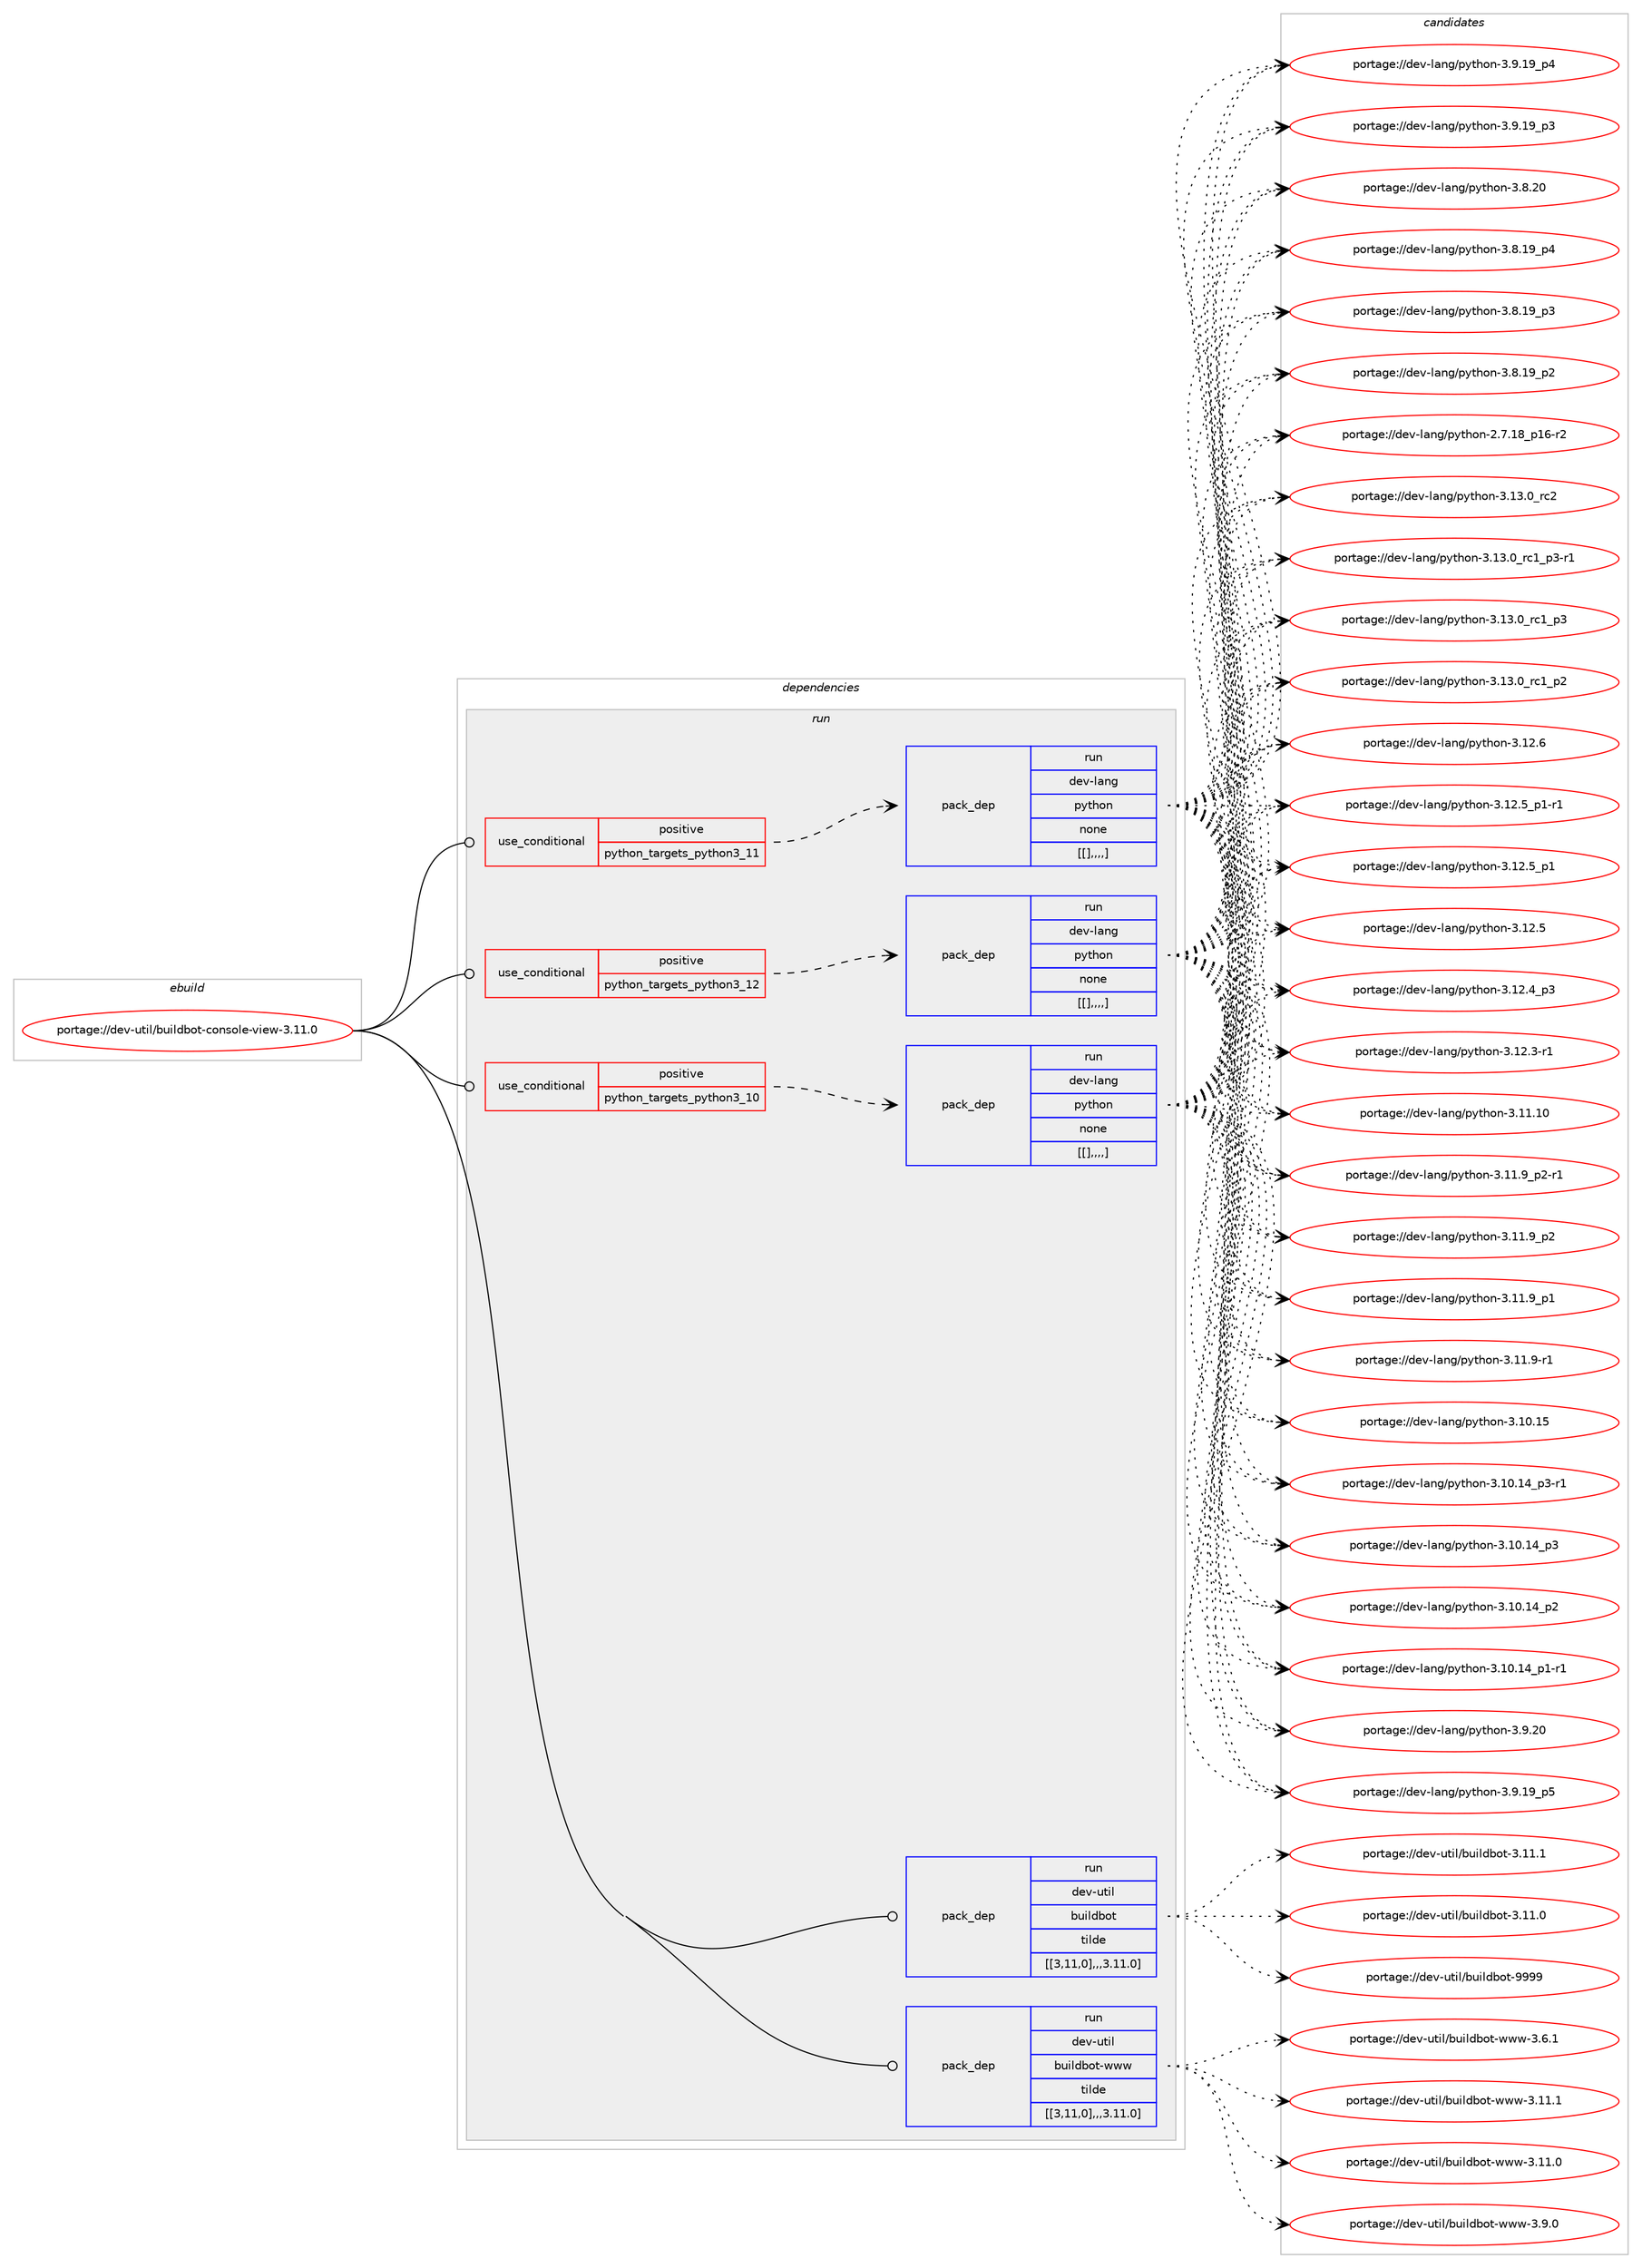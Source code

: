 digraph prolog {

# *************
# Graph options
# *************

newrank=true;
concentrate=true;
compound=true;
graph [rankdir=LR,fontname=Helvetica,fontsize=10,ranksep=1.5];#, ranksep=2.5, nodesep=0.2];
edge  [arrowhead=vee];
node  [fontname=Helvetica,fontsize=10];

# **********
# The ebuild
# **********

subgraph cluster_leftcol {
color=gray;
label=<<i>ebuild</i>>;
id [label="portage://dev-util/buildbot-console-view-3.11.0", color=red, width=4, href="../dev-util/buildbot-console-view-3.11.0.svg"];
}

# ****************
# The dependencies
# ****************

subgraph cluster_midcol {
color=gray;
label=<<i>dependencies</i>>;
subgraph cluster_compile {
fillcolor="#eeeeee";
style=filled;
label=<<i>compile</i>>;
}
subgraph cluster_compileandrun {
fillcolor="#eeeeee";
style=filled;
label=<<i>compile and run</i>>;
}
subgraph cluster_run {
fillcolor="#eeeeee";
style=filled;
label=<<i>run</i>>;
subgraph cond61106 {
dependency214837 [label=<<TABLE BORDER="0" CELLBORDER="1" CELLSPACING="0" CELLPADDING="4"><TR><TD ROWSPAN="3" CELLPADDING="10">use_conditional</TD></TR><TR><TD>positive</TD></TR><TR><TD>python_targets_python3_10</TD></TR></TABLE>>, shape=none, color=red];
subgraph pack152338 {
dependency214838 [label=<<TABLE BORDER="0" CELLBORDER="1" CELLSPACING="0" CELLPADDING="4" WIDTH="220"><TR><TD ROWSPAN="6" CELLPADDING="30">pack_dep</TD></TR><TR><TD WIDTH="110">run</TD></TR><TR><TD>dev-lang</TD></TR><TR><TD>python</TD></TR><TR><TD>none</TD></TR><TR><TD>[[],,,,]</TD></TR></TABLE>>, shape=none, color=blue];
}
dependency214837:e -> dependency214838:w [weight=20,style="dashed",arrowhead="vee"];
}
id:e -> dependency214837:w [weight=20,style="solid",arrowhead="odot"];
subgraph cond61107 {
dependency214839 [label=<<TABLE BORDER="0" CELLBORDER="1" CELLSPACING="0" CELLPADDING="4"><TR><TD ROWSPAN="3" CELLPADDING="10">use_conditional</TD></TR><TR><TD>positive</TD></TR><TR><TD>python_targets_python3_11</TD></TR></TABLE>>, shape=none, color=red];
subgraph pack152339 {
dependency214840 [label=<<TABLE BORDER="0" CELLBORDER="1" CELLSPACING="0" CELLPADDING="4" WIDTH="220"><TR><TD ROWSPAN="6" CELLPADDING="30">pack_dep</TD></TR><TR><TD WIDTH="110">run</TD></TR><TR><TD>dev-lang</TD></TR><TR><TD>python</TD></TR><TR><TD>none</TD></TR><TR><TD>[[],,,,]</TD></TR></TABLE>>, shape=none, color=blue];
}
dependency214839:e -> dependency214840:w [weight=20,style="dashed",arrowhead="vee"];
}
id:e -> dependency214839:w [weight=20,style="solid",arrowhead="odot"];
subgraph cond61108 {
dependency214841 [label=<<TABLE BORDER="0" CELLBORDER="1" CELLSPACING="0" CELLPADDING="4"><TR><TD ROWSPAN="3" CELLPADDING="10">use_conditional</TD></TR><TR><TD>positive</TD></TR><TR><TD>python_targets_python3_12</TD></TR></TABLE>>, shape=none, color=red];
subgraph pack152340 {
dependency214842 [label=<<TABLE BORDER="0" CELLBORDER="1" CELLSPACING="0" CELLPADDING="4" WIDTH="220"><TR><TD ROWSPAN="6" CELLPADDING="30">pack_dep</TD></TR><TR><TD WIDTH="110">run</TD></TR><TR><TD>dev-lang</TD></TR><TR><TD>python</TD></TR><TR><TD>none</TD></TR><TR><TD>[[],,,,]</TD></TR></TABLE>>, shape=none, color=blue];
}
dependency214841:e -> dependency214842:w [weight=20,style="dashed",arrowhead="vee"];
}
id:e -> dependency214841:w [weight=20,style="solid",arrowhead="odot"];
subgraph pack152341 {
dependency214843 [label=<<TABLE BORDER="0" CELLBORDER="1" CELLSPACING="0" CELLPADDING="4" WIDTH="220"><TR><TD ROWSPAN="6" CELLPADDING="30">pack_dep</TD></TR><TR><TD WIDTH="110">run</TD></TR><TR><TD>dev-util</TD></TR><TR><TD>buildbot</TD></TR><TR><TD>tilde</TD></TR><TR><TD>[[3,11,0],,,3.11.0]</TD></TR></TABLE>>, shape=none, color=blue];
}
id:e -> dependency214843:w [weight=20,style="solid",arrowhead="odot"];
subgraph pack152342 {
dependency214844 [label=<<TABLE BORDER="0" CELLBORDER="1" CELLSPACING="0" CELLPADDING="4" WIDTH="220"><TR><TD ROWSPAN="6" CELLPADDING="30">pack_dep</TD></TR><TR><TD WIDTH="110">run</TD></TR><TR><TD>dev-util</TD></TR><TR><TD>buildbot-www</TD></TR><TR><TD>tilde</TD></TR><TR><TD>[[3,11,0],,,3.11.0]</TD></TR></TABLE>>, shape=none, color=blue];
}
id:e -> dependency214844:w [weight=20,style="solid",arrowhead="odot"];
}
}

# **************
# The candidates
# **************

subgraph cluster_choices {
rank=same;
color=gray;
label=<<i>candidates</i>>;

subgraph choice152338 {
color=black;
nodesep=1;
choice10010111845108971101034711212111610411111045514649514648951149950 [label="portage://dev-lang/python-3.13.0_rc2", color=red, width=4,href="../dev-lang/python-3.13.0_rc2.svg"];
choice1001011184510897110103471121211161041111104551464951464895114994995112514511449 [label="portage://dev-lang/python-3.13.0_rc1_p3-r1", color=red, width=4,href="../dev-lang/python-3.13.0_rc1_p3-r1.svg"];
choice100101118451089711010347112121116104111110455146495146489511499499511251 [label="portage://dev-lang/python-3.13.0_rc1_p3", color=red, width=4,href="../dev-lang/python-3.13.0_rc1_p3.svg"];
choice100101118451089711010347112121116104111110455146495146489511499499511250 [label="portage://dev-lang/python-3.13.0_rc1_p2", color=red, width=4,href="../dev-lang/python-3.13.0_rc1_p2.svg"];
choice10010111845108971101034711212111610411111045514649504654 [label="portage://dev-lang/python-3.12.6", color=red, width=4,href="../dev-lang/python-3.12.6.svg"];
choice1001011184510897110103471121211161041111104551464950465395112494511449 [label="portage://dev-lang/python-3.12.5_p1-r1", color=red, width=4,href="../dev-lang/python-3.12.5_p1-r1.svg"];
choice100101118451089711010347112121116104111110455146495046539511249 [label="portage://dev-lang/python-3.12.5_p1", color=red, width=4,href="../dev-lang/python-3.12.5_p1.svg"];
choice10010111845108971101034711212111610411111045514649504653 [label="portage://dev-lang/python-3.12.5", color=red, width=4,href="../dev-lang/python-3.12.5.svg"];
choice100101118451089711010347112121116104111110455146495046529511251 [label="portage://dev-lang/python-3.12.4_p3", color=red, width=4,href="../dev-lang/python-3.12.4_p3.svg"];
choice100101118451089711010347112121116104111110455146495046514511449 [label="portage://dev-lang/python-3.12.3-r1", color=red, width=4,href="../dev-lang/python-3.12.3-r1.svg"];
choice1001011184510897110103471121211161041111104551464949464948 [label="portage://dev-lang/python-3.11.10", color=red, width=4,href="../dev-lang/python-3.11.10.svg"];
choice1001011184510897110103471121211161041111104551464949465795112504511449 [label="portage://dev-lang/python-3.11.9_p2-r1", color=red, width=4,href="../dev-lang/python-3.11.9_p2-r1.svg"];
choice100101118451089711010347112121116104111110455146494946579511250 [label="portage://dev-lang/python-3.11.9_p2", color=red, width=4,href="../dev-lang/python-3.11.9_p2.svg"];
choice100101118451089711010347112121116104111110455146494946579511249 [label="portage://dev-lang/python-3.11.9_p1", color=red, width=4,href="../dev-lang/python-3.11.9_p1.svg"];
choice100101118451089711010347112121116104111110455146494946574511449 [label="portage://dev-lang/python-3.11.9-r1", color=red, width=4,href="../dev-lang/python-3.11.9-r1.svg"];
choice1001011184510897110103471121211161041111104551464948464953 [label="portage://dev-lang/python-3.10.15", color=red, width=4,href="../dev-lang/python-3.10.15.svg"];
choice100101118451089711010347112121116104111110455146494846495295112514511449 [label="portage://dev-lang/python-3.10.14_p3-r1", color=red, width=4,href="../dev-lang/python-3.10.14_p3-r1.svg"];
choice10010111845108971101034711212111610411111045514649484649529511251 [label="portage://dev-lang/python-3.10.14_p3", color=red, width=4,href="../dev-lang/python-3.10.14_p3.svg"];
choice10010111845108971101034711212111610411111045514649484649529511250 [label="portage://dev-lang/python-3.10.14_p2", color=red, width=4,href="../dev-lang/python-3.10.14_p2.svg"];
choice100101118451089711010347112121116104111110455146494846495295112494511449 [label="portage://dev-lang/python-3.10.14_p1-r1", color=red, width=4,href="../dev-lang/python-3.10.14_p1-r1.svg"];
choice10010111845108971101034711212111610411111045514657465048 [label="portage://dev-lang/python-3.9.20", color=red, width=4,href="../dev-lang/python-3.9.20.svg"];
choice100101118451089711010347112121116104111110455146574649579511253 [label="portage://dev-lang/python-3.9.19_p5", color=red, width=4,href="../dev-lang/python-3.9.19_p5.svg"];
choice100101118451089711010347112121116104111110455146574649579511252 [label="portage://dev-lang/python-3.9.19_p4", color=red, width=4,href="../dev-lang/python-3.9.19_p4.svg"];
choice100101118451089711010347112121116104111110455146574649579511251 [label="portage://dev-lang/python-3.9.19_p3", color=red, width=4,href="../dev-lang/python-3.9.19_p3.svg"];
choice10010111845108971101034711212111610411111045514656465048 [label="portage://dev-lang/python-3.8.20", color=red, width=4,href="../dev-lang/python-3.8.20.svg"];
choice100101118451089711010347112121116104111110455146564649579511252 [label="portage://dev-lang/python-3.8.19_p4", color=red, width=4,href="../dev-lang/python-3.8.19_p4.svg"];
choice100101118451089711010347112121116104111110455146564649579511251 [label="portage://dev-lang/python-3.8.19_p3", color=red, width=4,href="../dev-lang/python-3.8.19_p3.svg"];
choice100101118451089711010347112121116104111110455146564649579511250 [label="portage://dev-lang/python-3.8.19_p2", color=red, width=4,href="../dev-lang/python-3.8.19_p2.svg"];
choice100101118451089711010347112121116104111110455046554649569511249544511450 [label="portage://dev-lang/python-2.7.18_p16-r2", color=red, width=4,href="../dev-lang/python-2.7.18_p16-r2.svg"];
dependency214838:e -> choice10010111845108971101034711212111610411111045514649514648951149950:w [style=dotted,weight="100"];
dependency214838:e -> choice1001011184510897110103471121211161041111104551464951464895114994995112514511449:w [style=dotted,weight="100"];
dependency214838:e -> choice100101118451089711010347112121116104111110455146495146489511499499511251:w [style=dotted,weight="100"];
dependency214838:e -> choice100101118451089711010347112121116104111110455146495146489511499499511250:w [style=dotted,weight="100"];
dependency214838:e -> choice10010111845108971101034711212111610411111045514649504654:w [style=dotted,weight="100"];
dependency214838:e -> choice1001011184510897110103471121211161041111104551464950465395112494511449:w [style=dotted,weight="100"];
dependency214838:e -> choice100101118451089711010347112121116104111110455146495046539511249:w [style=dotted,weight="100"];
dependency214838:e -> choice10010111845108971101034711212111610411111045514649504653:w [style=dotted,weight="100"];
dependency214838:e -> choice100101118451089711010347112121116104111110455146495046529511251:w [style=dotted,weight="100"];
dependency214838:e -> choice100101118451089711010347112121116104111110455146495046514511449:w [style=dotted,weight="100"];
dependency214838:e -> choice1001011184510897110103471121211161041111104551464949464948:w [style=dotted,weight="100"];
dependency214838:e -> choice1001011184510897110103471121211161041111104551464949465795112504511449:w [style=dotted,weight="100"];
dependency214838:e -> choice100101118451089711010347112121116104111110455146494946579511250:w [style=dotted,weight="100"];
dependency214838:e -> choice100101118451089711010347112121116104111110455146494946579511249:w [style=dotted,weight="100"];
dependency214838:e -> choice100101118451089711010347112121116104111110455146494946574511449:w [style=dotted,weight="100"];
dependency214838:e -> choice1001011184510897110103471121211161041111104551464948464953:w [style=dotted,weight="100"];
dependency214838:e -> choice100101118451089711010347112121116104111110455146494846495295112514511449:w [style=dotted,weight="100"];
dependency214838:e -> choice10010111845108971101034711212111610411111045514649484649529511251:w [style=dotted,weight="100"];
dependency214838:e -> choice10010111845108971101034711212111610411111045514649484649529511250:w [style=dotted,weight="100"];
dependency214838:e -> choice100101118451089711010347112121116104111110455146494846495295112494511449:w [style=dotted,weight="100"];
dependency214838:e -> choice10010111845108971101034711212111610411111045514657465048:w [style=dotted,weight="100"];
dependency214838:e -> choice100101118451089711010347112121116104111110455146574649579511253:w [style=dotted,weight="100"];
dependency214838:e -> choice100101118451089711010347112121116104111110455146574649579511252:w [style=dotted,weight="100"];
dependency214838:e -> choice100101118451089711010347112121116104111110455146574649579511251:w [style=dotted,weight="100"];
dependency214838:e -> choice10010111845108971101034711212111610411111045514656465048:w [style=dotted,weight="100"];
dependency214838:e -> choice100101118451089711010347112121116104111110455146564649579511252:w [style=dotted,weight="100"];
dependency214838:e -> choice100101118451089711010347112121116104111110455146564649579511251:w [style=dotted,weight="100"];
dependency214838:e -> choice100101118451089711010347112121116104111110455146564649579511250:w [style=dotted,weight="100"];
dependency214838:e -> choice100101118451089711010347112121116104111110455046554649569511249544511450:w [style=dotted,weight="100"];
}
subgraph choice152339 {
color=black;
nodesep=1;
choice10010111845108971101034711212111610411111045514649514648951149950 [label="portage://dev-lang/python-3.13.0_rc2", color=red, width=4,href="../dev-lang/python-3.13.0_rc2.svg"];
choice1001011184510897110103471121211161041111104551464951464895114994995112514511449 [label="portage://dev-lang/python-3.13.0_rc1_p3-r1", color=red, width=4,href="../dev-lang/python-3.13.0_rc1_p3-r1.svg"];
choice100101118451089711010347112121116104111110455146495146489511499499511251 [label="portage://dev-lang/python-3.13.0_rc1_p3", color=red, width=4,href="../dev-lang/python-3.13.0_rc1_p3.svg"];
choice100101118451089711010347112121116104111110455146495146489511499499511250 [label="portage://dev-lang/python-3.13.0_rc1_p2", color=red, width=4,href="../dev-lang/python-3.13.0_rc1_p2.svg"];
choice10010111845108971101034711212111610411111045514649504654 [label="portage://dev-lang/python-3.12.6", color=red, width=4,href="../dev-lang/python-3.12.6.svg"];
choice1001011184510897110103471121211161041111104551464950465395112494511449 [label="portage://dev-lang/python-3.12.5_p1-r1", color=red, width=4,href="../dev-lang/python-3.12.5_p1-r1.svg"];
choice100101118451089711010347112121116104111110455146495046539511249 [label="portage://dev-lang/python-3.12.5_p1", color=red, width=4,href="../dev-lang/python-3.12.5_p1.svg"];
choice10010111845108971101034711212111610411111045514649504653 [label="portage://dev-lang/python-3.12.5", color=red, width=4,href="../dev-lang/python-3.12.5.svg"];
choice100101118451089711010347112121116104111110455146495046529511251 [label="portage://dev-lang/python-3.12.4_p3", color=red, width=4,href="../dev-lang/python-3.12.4_p3.svg"];
choice100101118451089711010347112121116104111110455146495046514511449 [label="portage://dev-lang/python-3.12.3-r1", color=red, width=4,href="../dev-lang/python-3.12.3-r1.svg"];
choice1001011184510897110103471121211161041111104551464949464948 [label="portage://dev-lang/python-3.11.10", color=red, width=4,href="../dev-lang/python-3.11.10.svg"];
choice1001011184510897110103471121211161041111104551464949465795112504511449 [label="portage://dev-lang/python-3.11.9_p2-r1", color=red, width=4,href="../dev-lang/python-3.11.9_p2-r1.svg"];
choice100101118451089711010347112121116104111110455146494946579511250 [label="portage://dev-lang/python-3.11.9_p2", color=red, width=4,href="../dev-lang/python-3.11.9_p2.svg"];
choice100101118451089711010347112121116104111110455146494946579511249 [label="portage://dev-lang/python-3.11.9_p1", color=red, width=4,href="../dev-lang/python-3.11.9_p1.svg"];
choice100101118451089711010347112121116104111110455146494946574511449 [label="portage://dev-lang/python-3.11.9-r1", color=red, width=4,href="../dev-lang/python-3.11.9-r1.svg"];
choice1001011184510897110103471121211161041111104551464948464953 [label="portage://dev-lang/python-3.10.15", color=red, width=4,href="../dev-lang/python-3.10.15.svg"];
choice100101118451089711010347112121116104111110455146494846495295112514511449 [label="portage://dev-lang/python-3.10.14_p3-r1", color=red, width=4,href="../dev-lang/python-3.10.14_p3-r1.svg"];
choice10010111845108971101034711212111610411111045514649484649529511251 [label="portage://dev-lang/python-3.10.14_p3", color=red, width=4,href="../dev-lang/python-3.10.14_p3.svg"];
choice10010111845108971101034711212111610411111045514649484649529511250 [label="portage://dev-lang/python-3.10.14_p2", color=red, width=4,href="../dev-lang/python-3.10.14_p2.svg"];
choice100101118451089711010347112121116104111110455146494846495295112494511449 [label="portage://dev-lang/python-3.10.14_p1-r1", color=red, width=4,href="../dev-lang/python-3.10.14_p1-r1.svg"];
choice10010111845108971101034711212111610411111045514657465048 [label="portage://dev-lang/python-3.9.20", color=red, width=4,href="../dev-lang/python-3.9.20.svg"];
choice100101118451089711010347112121116104111110455146574649579511253 [label="portage://dev-lang/python-3.9.19_p5", color=red, width=4,href="../dev-lang/python-3.9.19_p5.svg"];
choice100101118451089711010347112121116104111110455146574649579511252 [label="portage://dev-lang/python-3.9.19_p4", color=red, width=4,href="../dev-lang/python-3.9.19_p4.svg"];
choice100101118451089711010347112121116104111110455146574649579511251 [label="portage://dev-lang/python-3.9.19_p3", color=red, width=4,href="../dev-lang/python-3.9.19_p3.svg"];
choice10010111845108971101034711212111610411111045514656465048 [label="portage://dev-lang/python-3.8.20", color=red, width=4,href="../dev-lang/python-3.8.20.svg"];
choice100101118451089711010347112121116104111110455146564649579511252 [label="portage://dev-lang/python-3.8.19_p4", color=red, width=4,href="../dev-lang/python-3.8.19_p4.svg"];
choice100101118451089711010347112121116104111110455146564649579511251 [label="portage://dev-lang/python-3.8.19_p3", color=red, width=4,href="../dev-lang/python-3.8.19_p3.svg"];
choice100101118451089711010347112121116104111110455146564649579511250 [label="portage://dev-lang/python-3.8.19_p2", color=red, width=4,href="../dev-lang/python-3.8.19_p2.svg"];
choice100101118451089711010347112121116104111110455046554649569511249544511450 [label="portage://dev-lang/python-2.7.18_p16-r2", color=red, width=4,href="../dev-lang/python-2.7.18_p16-r2.svg"];
dependency214840:e -> choice10010111845108971101034711212111610411111045514649514648951149950:w [style=dotted,weight="100"];
dependency214840:e -> choice1001011184510897110103471121211161041111104551464951464895114994995112514511449:w [style=dotted,weight="100"];
dependency214840:e -> choice100101118451089711010347112121116104111110455146495146489511499499511251:w [style=dotted,weight="100"];
dependency214840:e -> choice100101118451089711010347112121116104111110455146495146489511499499511250:w [style=dotted,weight="100"];
dependency214840:e -> choice10010111845108971101034711212111610411111045514649504654:w [style=dotted,weight="100"];
dependency214840:e -> choice1001011184510897110103471121211161041111104551464950465395112494511449:w [style=dotted,weight="100"];
dependency214840:e -> choice100101118451089711010347112121116104111110455146495046539511249:w [style=dotted,weight="100"];
dependency214840:e -> choice10010111845108971101034711212111610411111045514649504653:w [style=dotted,weight="100"];
dependency214840:e -> choice100101118451089711010347112121116104111110455146495046529511251:w [style=dotted,weight="100"];
dependency214840:e -> choice100101118451089711010347112121116104111110455146495046514511449:w [style=dotted,weight="100"];
dependency214840:e -> choice1001011184510897110103471121211161041111104551464949464948:w [style=dotted,weight="100"];
dependency214840:e -> choice1001011184510897110103471121211161041111104551464949465795112504511449:w [style=dotted,weight="100"];
dependency214840:e -> choice100101118451089711010347112121116104111110455146494946579511250:w [style=dotted,weight="100"];
dependency214840:e -> choice100101118451089711010347112121116104111110455146494946579511249:w [style=dotted,weight="100"];
dependency214840:e -> choice100101118451089711010347112121116104111110455146494946574511449:w [style=dotted,weight="100"];
dependency214840:e -> choice1001011184510897110103471121211161041111104551464948464953:w [style=dotted,weight="100"];
dependency214840:e -> choice100101118451089711010347112121116104111110455146494846495295112514511449:w [style=dotted,weight="100"];
dependency214840:e -> choice10010111845108971101034711212111610411111045514649484649529511251:w [style=dotted,weight="100"];
dependency214840:e -> choice10010111845108971101034711212111610411111045514649484649529511250:w [style=dotted,weight="100"];
dependency214840:e -> choice100101118451089711010347112121116104111110455146494846495295112494511449:w [style=dotted,weight="100"];
dependency214840:e -> choice10010111845108971101034711212111610411111045514657465048:w [style=dotted,weight="100"];
dependency214840:e -> choice100101118451089711010347112121116104111110455146574649579511253:w [style=dotted,weight="100"];
dependency214840:e -> choice100101118451089711010347112121116104111110455146574649579511252:w [style=dotted,weight="100"];
dependency214840:e -> choice100101118451089711010347112121116104111110455146574649579511251:w [style=dotted,weight="100"];
dependency214840:e -> choice10010111845108971101034711212111610411111045514656465048:w [style=dotted,weight="100"];
dependency214840:e -> choice100101118451089711010347112121116104111110455146564649579511252:w [style=dotted,weight="100"];
dependency214840:e -> choice100101118451089711010347112121116104111110455146564649579511251:w [style=dotted,weight="100"];
dependency214840:e -> choice100101118451089711010347112121116104111110455146564649579511250:w [style=dotted,weight="100"];
dependency214840:e -> choice100101118451089711010347112121116104111110455046554649569511249544511450:w [style=dotted,weight="100"];
}
subgraph choice152340 {
color=black;
nodesep=1;
choice10010111845108971101034711212111610411111045514649514648951149950 [label="portage://dev-lang/python-3.13.0_rc2", color=red, width=4,href="../dev-lang/python-3.13.0_rc2.svg"];
choice1001011184510897110103471121211161041111104551464951464895114994995112514511449 [label="portage://dev-lang/python-3.13.0_rc1_p3-r1", color=red, width=4,href="../dev-lang/python-3.13.0_rc1_p3-r1.svg"];
choice100101118451089711010347112121116104111110455146495146489511499499511251 [label="portage://dev-lang/python-3.13.0_rc1_p3", color=red, width=4,href="../dev-lang/python-3.13.0_rc1_p3.svg"];
choice100101118451089711010347112121116104111110455146495146489511499499511250 [label="portage://dev-lang/python-3.13.0_rc1_p2", color=red, width=4,href="../dev-lang/python-3.13.0_rc1_p2.svg"];
choice10010111845108971101034711212111610411111045514649504654 [label="portage://dev-lang/python-3.12.6", color=red, width=4,href="../dev-lang/python-3.12.6.svg"];
choice1001011184510897110103471121211161041111104551464950465395112494511449 [label="portage://dev-lang/python-3.12.5_p1-r1", color=red, width=4,href="../dev-lang/python-3.12.5_p1-r1.svg"];
choice100101118451089711010347112121116104111110455146495046539511249 [label="portage://dev-lang/python-3.12.5_p1", color=red, width=4,href="../dev-lang/python-3.12.5_p1.svg"];
choice10010111845108971101034711212111610411111045514649504653 [label="portage://dev-lang/python-3.12.5", color=red, width=4,href="../dev-lang/python-3.12.5.svg"];
choice100101118451089711010347112121116104111110455146495046529511251 [label="portage://dev-lang/python-3.12.4_p3", color=red, width=4,href="../dev-lang/python-3.12.4_p3.svg"];
choice100101118451089711010347112121116104111110455146495046514511449 [label="portage://dev-lang/python-3.12.3-r1", color=red, width=4,href="../dev-lang/python-3.12.3-r1.svg"];
choice1001011184510897110103471121211161041111104551464949464948 [label="portage://dev-lang/python-3.11.10", color=red, width=4,href="../dev-lang/python-3.11.10.svg"];
choice1001011184510897110103471121211161041111104551464949465795112504511449 [label="portage://dev-lang/python-3.11.9_p2-r1", color=red, width=4,href="../dev-lang/python-3.11.9_p2-r1.svg"];
choice100101118451089711010347112121116104111110455146494946579511250 [label="portage://dev-lang/python-3.11.9_p2", color=red, width=4,href="../dev-lang/python-3.11.9_p2.svg"];
choice100101118451089711010347112121116104111110455146494946579511249 [label="portage://dev-lang/python-3.11.9_p1", color=red, width=4,href="../dev-lang/python-3.11.9_p1.svg"];
choice100101118451089711010347112121116104111110455146494946574511449 [label="portage://dev-lang/python-3.11.9-r1", color=red, width=4,href="../dev-lang/python-3.11.9-r1.svg"];
choice1001011184510897110103471121211161041111104551464948464953 [label="portage://dev-lang/python-3.10.15", color=red, width=4,href="../dev-lang/python-3.10.15.svg"];
choice100101118451089711010347112121116104111110455146494846495295112514511449 [label="portage://dev-lang/python-3.10.14_p3-r1", color=red, width=4,href="../dev-lang/python-3.10.14_p3-r1.svg"];
choice10010111845108971101034711212111610411111045514649484649529511251 [label="portage://dev-lang/python-3.10.14_p3", color=red, width=4,href="../dev-lang/python-3.10.14_p3.svg"];
choice10010111845108971101034711212111610411111045514649484649529511250 [label="portage://dev-lang/python-3.10.14_p2", color=red, width=4,href="../dev-lang/python-3.10.14_p2.svg"];
choice100101118451089711010347112121116104111110455146494846495295112494511449 [label="portage://dev-lang/python-3.10.14_p1-r1", color=red, width=4,href="../dev-lang/python-3.10.14_p1-r1.svg"];
choice10010111845108971101034711212111610411111045514657465048 [label="portage://dev-lang/python-3.9.20", color=red, width=4,href="../dev-lang/python-3.9.20.svg"];
choice100101118451089711010347112121116104111110455146574649579511253 [label="portage://dev-lang/python-3.9.19_p5", color=red, width=4,href="../dev-lang/python-3.9.19_p5.svg"];
choice100101118451089711010347112121116104111110455146574649579511252 [label="portage://dev-lang/python-3.9.19_p4", color=red, width=4,href="../dev-lang/python-3.9.19_p4.svg"];
choice100101118451089711010347112121116104111110455146574649579511251 [label="portage://dev-lang/python-3.9.19_p3", color=red, width=4,href="../dev-lang/python-3.9.19_p3.svg"];
choice10010111845108971101034711212111610411111045514656465048 [label="portage://dev-lang/python-3.8.20", color=red, width=4,href="../dev-lang/python-3.8.20.svg"];
choice100101118451089711010347112121116104111110455146564649579511252 [label="portage://dev-lang/python-3.8.19_p4", color=red, width=4,href="../dev-lang/python-3.8.19_p4.svg"];
choice100101118451089711010347112121116104111110455146564649579511251 [label="portage://dev-lang/python-3.8.19_p3", color=red, width=4,href="../dev-lang/python-3.8.19_p3.svg"];
choice100101118451089711010347112121116104111110455146564649579511250 [label="portage://dev-lang/python-3.8.19_p2", color=red, width=4,href="../dev-lang/python-3.8.19_p2.svg"];
choice100101118451089711010347112121116104111110455046554649569511249544511450 [label="portage://dev-lang/python-2.7.18_p16-r2", color=red, width=4,href="../dev-lang/python-2.7.18_p16-r2.svg"];
dependency214842:e -> choice10010111845108971101034711212111610411111045514649514648951149950:w [style=dotted,weight="100"];
dependency214842:e -> choice1001011184510897110103471121211161041111104551464951464895114994995112514511449:w [style=dotted,weight="100"];
dependency214842:e -> choice100101118451089711010347112121116104111110455146495146489511499499511251:w [style=dotted,weight="100"];
dependency214842:e -> choice100101118451089711010347112121116104111110455146495146489511499499511250:w [style=dotted,weight="100"];
dependency214842:e -> choice10010111845108971101034711212111610411111045514649504654:w [style=dotted,weight="100"];
dependency214842:e -> choice1001011184510897110103471121211161041111104551464950465395112494511449:w [style=dotted,weight="100"];
dependency214842:e -> choice100101118451089711010347112121116104111110455146495046539511249:w [style=dotted,weight="100"];
dependency214842:e -> choice10010111845108971101034711212111610411111045514649504653:w [style=dotted,weight="100"];
dependency214842:e -> choice100101118451089711010347112121116104111110455146495046529511251:w [style=dotted,weight="100"];
dependency214842:e -> choice100101118451089711010347112121116104111110455146495046514511449:w [style=dotted,weight="100"];
dependency214842:e -> choice1001011184510897110103471121211161041111104551464949464948:w [style=dotted,weight="100"];
dependency214842:e -> choice1001011184510897110103471121211161041111104551464949465795112504511449:w [style=dotted,weight="100"];
dependency214842:e -> choice100101118451089711010347112121116104111110455146494946579511250:w [style=dotted,weight="100"];
dependency214842:e -> choice100101118451089711010347112121116104111110455146494946579511249:w [style=dotted,weight="100"];
dependency214842:e -> choice100101118451089711010347112121116104111110455146494946574511449:w [style=dotted,weight="100"];
dependency214842:e -> choice1001011184510897110103471121211161041111104551464948464953:w [style=dotted,weight="100"];
dependency214842:e -> choice100101118451089711010347112121116104111110455146494846495295112514511449:w [style=dotted,weight="100"];
dependency214842:e -> choice10010111845108971101034711212111610411111045514649484649529511251:w [style=dotted,weight="100"];
dependency214842:e -> choice10010111845108971101034711212111610411111045514649484649529511250:w [style=dotted,weight="100"];
dependency214842:e -> choice100101118451089711010347112121116104111110455146494846495295112494511449:w [style=dotted,weight="100"];
dependency214842:e -> choice10010111845108971101034711212111610411111045514657465048:w [style=dotted,weight="100"];
dependency214842:e -> choice100101118451089711010347112121116104111110455146574649579511253:w [style=dotted,weight="100"];
dependency214842:e -> choice100101118451089711010347112121116104111110455146574649579511252:w [style=dotted,weight="100"];
dependency214842:e -> choice100101118451089711010347112121116104111110455146574649579511251:w [style=dotted,weight="100"];
dependency214842:e -> choice10010111845108971101034711212111610411111045514656465048:w [style=dotted,weight="100"];
dependency214842:e -> choice100101118451089711010347112121116104111110455146564649579511252:w [style=dotted,weight="100"];
dependency214842:e -> choice100101118451089711010347112121116104111110455146564649579511251:w [style=dotted,weight="100"];
dependency214842:e -> choice100101118451089711010347112121116104111110455146564649579511250:w [style=dotted,weight="100"];
dependency214842:e -> choice100101118451089711010347112121116104111110455046554649569511249544511450:w [style=dotted,weight="100"];
}
subgraph choice152341 {
color=black;
nodesep=1;
choice100101118451171161051084798117105108100981111164557575757 [label="portage://dev-util/buildbot-9999", color=red, width=4,href="../dev-util/buildbot-9999.svg"];
choice1001011184511711610510847981171051081009811111645514649494649 [label="portage://dev-util/buildbot-3.11.1", color=red, width=4,href="../dev-util/buildbot-3.11.1.svg"];
choice1001011184511711610510847981171051081009811111645514649494648 [label="portage://dev-util/buildbot-3.11.0", color=red, width=4,href="../dev-util/buildbot-3.11.0.svg"];
dependency214843:e -> choice100101118451171161051084798117105108100981111164557575757:w [style=dotted,weight="100"];
dependency214843:e -> choice1001011184511711610510847981171051081009811111645514649494649:w [style=dotted,weight="100"];
dependency214843:e -> choice1001011184511711610510847981171051081009811111645514649494648:w [style=dotted,weight="100"];
}
subgraph choice152342 {
color=black;
nodesep=1;
choice100101118451171161051084798117105108100981111164511911911945514649494649 [label="portage://dev-util/buildbot-www-3.11.1", color=red, width=4,href="../dev-util/buildbot-www-3.11.1.svg"];
choice100101118451171161051084798117105108100981111164511911911945514649494648 [label="portage://dev-util/buildbot-www-3.11.0", color=red, width=4,href="../dev-util/buildbot-www-3.11.0.svg"];
choice1001011184511711610510847981171051081009811111645119119119455146574648 [label="portage://dev-util/buildbot-www-3.9.0", color=red, width=4,href="../dev-util/buildbot-www-3.9.0.svg"];
choice1001011184511711610510847981171051081009811111645119119119455146544649 [label="portage://dev-util/buildbot-www-3.6.1", color=red, width=4,href="../dev-util/buildbot-www-3.6.1.svg"];
dependency214844:e -> choice100101118451171161051084798117105108100981111164511911911945514649494649:w [style=dotted,weight="100"];
dependency214844:e -> choice100101118451171161051084798117105108100981111164511911911945514649494648:w [style=dotted,weight="100"];
dependency214844:e -> choice1001011184511711610510847981171051081009811111645119119119455146574648:w [style=dotted,weight="100"];
dependency214844:e -> choice1001011184511711610510847981171051081009811111645119119119455146544649:w [style=dotted,weight="100"];
}
}

}
